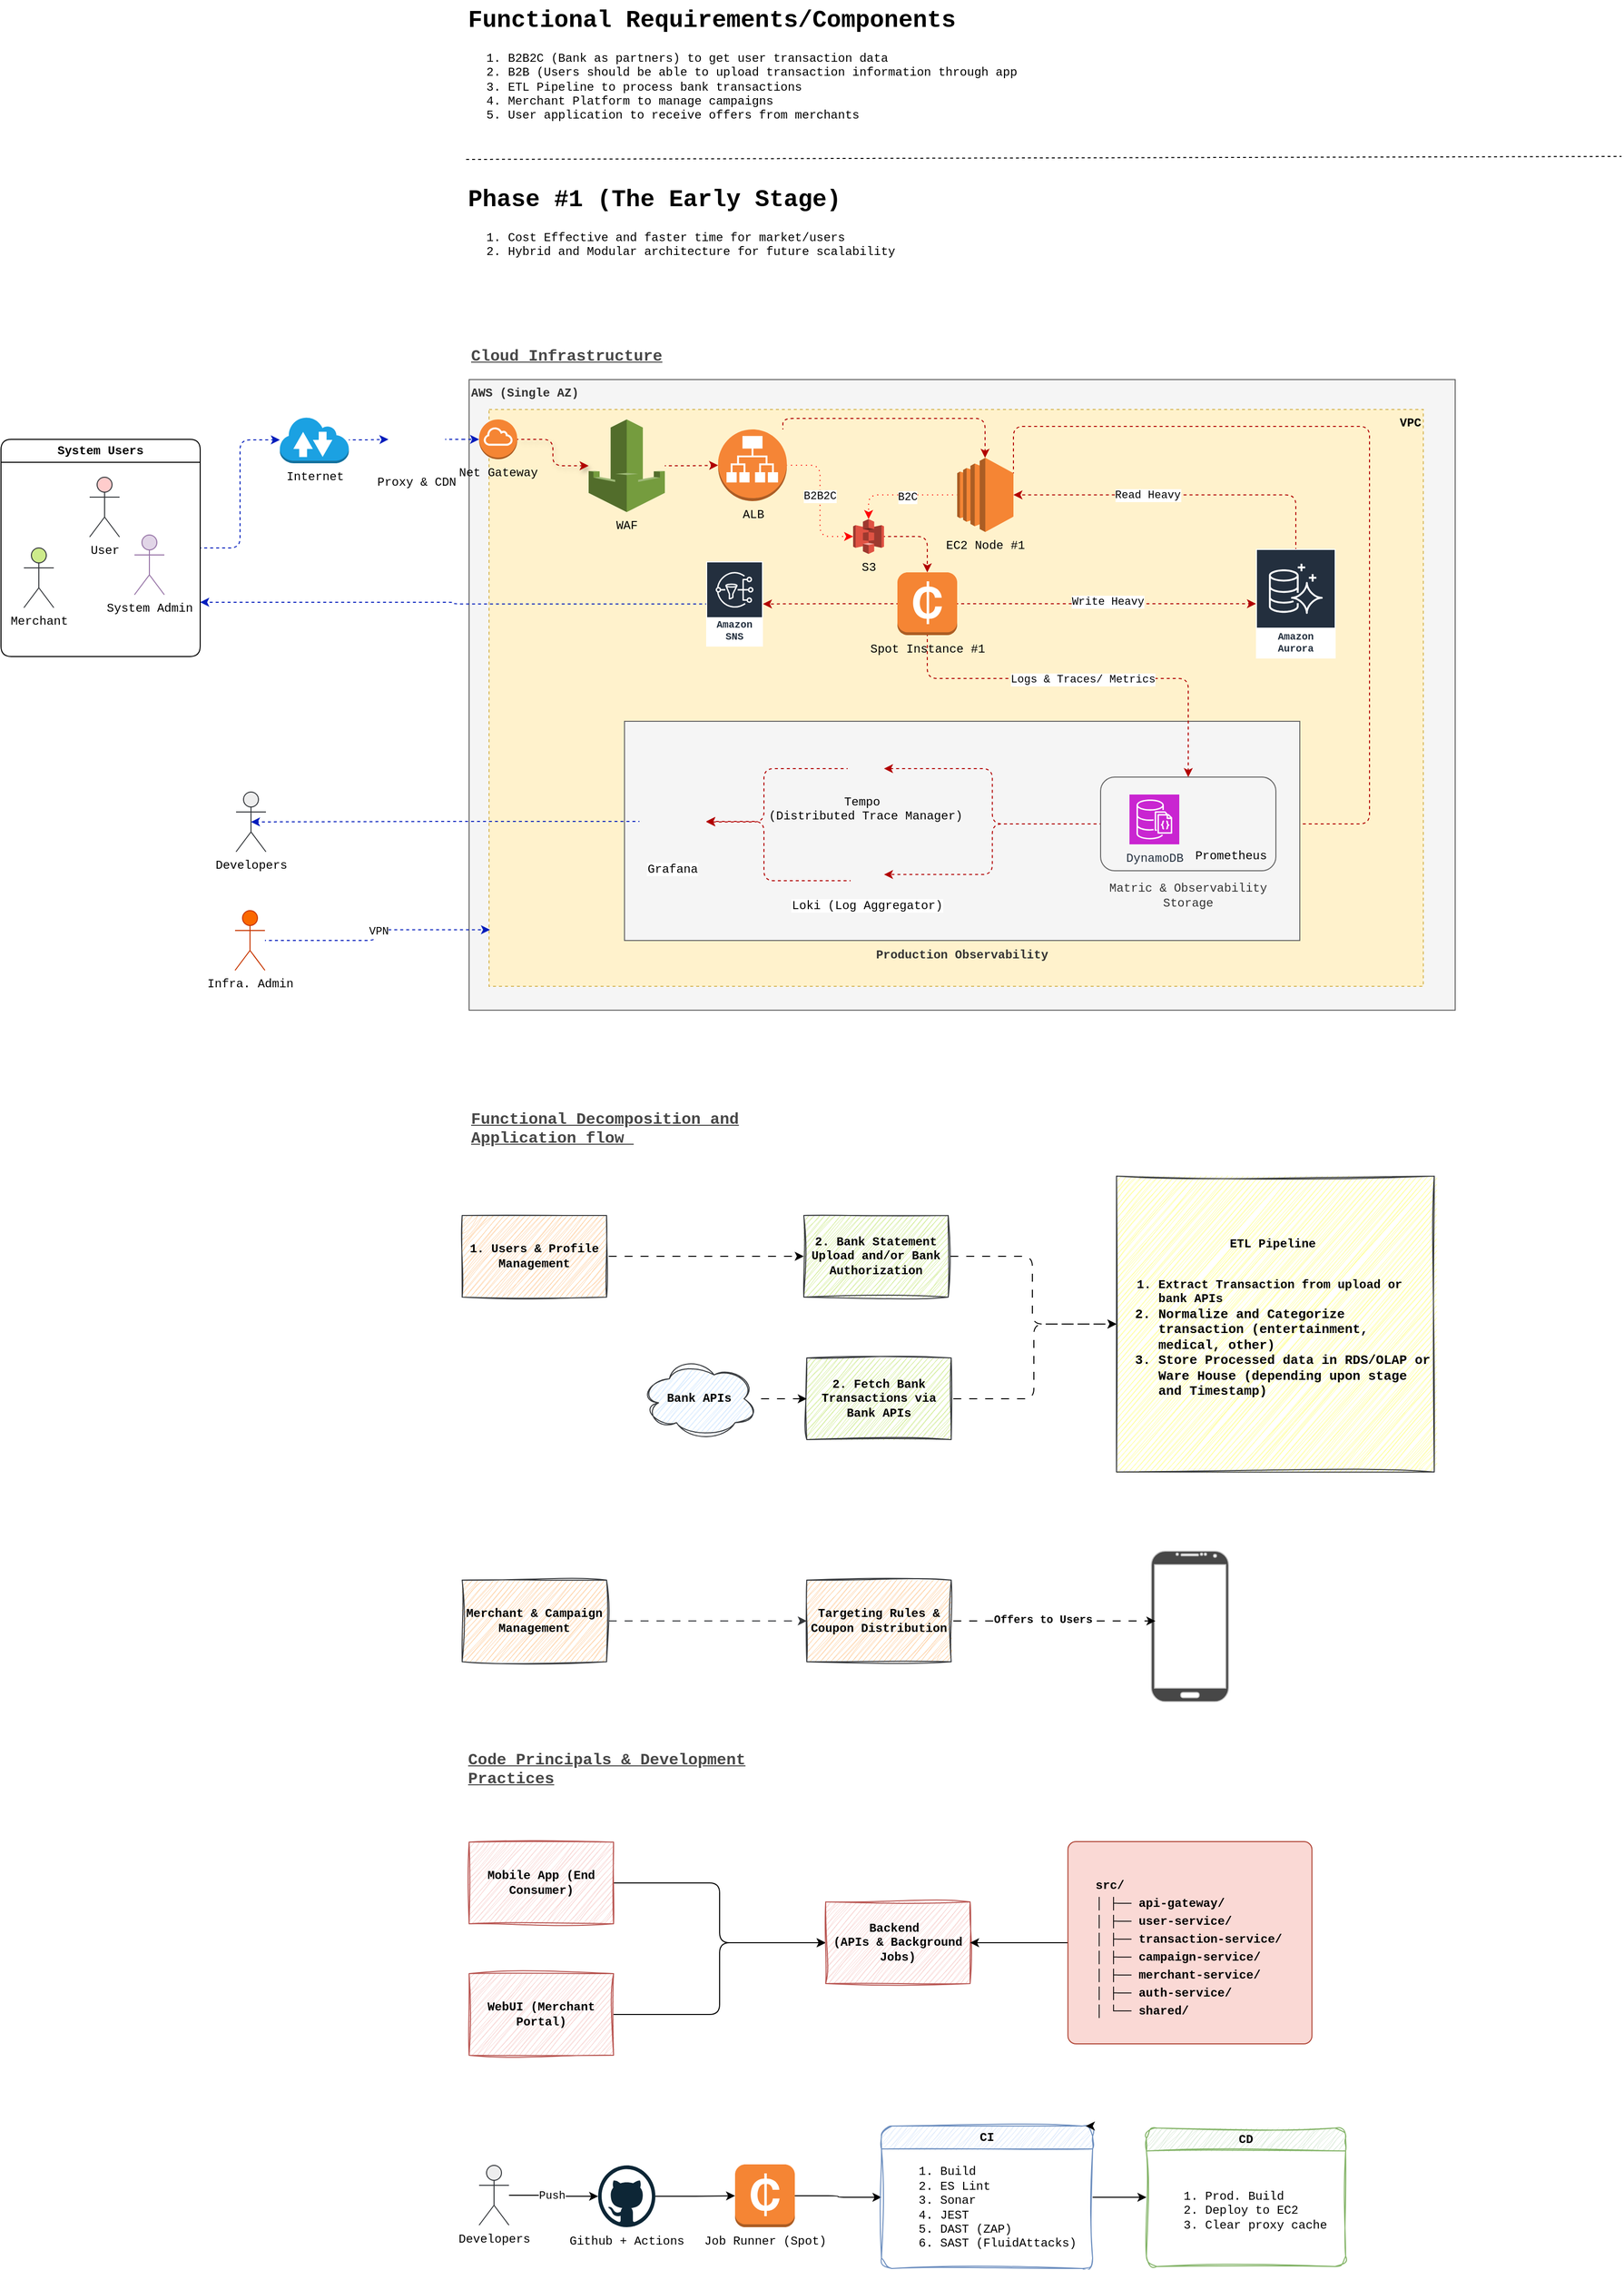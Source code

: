 <mxfile version="24.7.17">
  <diagram name="Page-1" id="xrwfRLpsy3vQQKJvY3HK">
    <mxGraphModel dx="1964" dy="595" grid="0" gridSize="10" guides="1" tooltips="1" connect="1" arrows="1" fold="1" page="1" pageScale="1" pageWidth="850" pageHeight="1100" math="0" shadow="0">
      <root>
        <mxCell id="0" />
        <mxCell id="1" parent="0" />
        <mxCell id="uvxUSB1Xvvrj8T2XXiGX-7" value="AWS (Single AZ)" style="rounded=0;whiteSpace=wrap;html=1;verticalAlign=top;align=left;fontStyle=1;fontFamily=Courier New;fillColor=#f5f5f5;strokeColor=#666666;fontColor=#333333;" parent="1" vertex="1">
          <mxGeometry x="40" y="500" width="990" height="633" as="geometry" />
        </mxCell>
        <mxCell id="uvxUSB1Xvvrj8T2XXiGX-1" value="&lt;h1 style=&quot;margin-top: 0px;&quot;&gt;Functional Requirements/Components&lt;/h1&gt;&lt;p&gt;&lt;span style=&quot;white-space-collapse: preserve;&quot;&gt;&lt;/span&gt;&lt;/p&gt;&lt;ol&gt;&lt;li&gt;&lt;span style=&quot;white-space-collapse: preserve;&quot;&gt;B2B2C (Bank as partners) to get user transaction data &lt;/span&gt;&lt;/li&gt;&lt;li&gt;&lt;span style=&quot;white-space-collapse: preserve;&quot;&gt;B2B (Users should be able to upload transaction information through app &lt;/span&gt;&lt;/li&gt;&lt;li&gt;&lt;span style=&quot;white-space-collapse: preserve;&quot;&gt;ETL Pipeline to process bank transactions &lt;/span&gt;&lt;/li&gt;&lt;li&gt;&lt;span style=&quot;white-space-collapse: preserve;&quot;&gt;Merchant Platform to manage campaigns &lt;/span&gt;&lt;/li&gt;&lt;li&gt;&lt;span style=&quot;white-space-collapse: preserve;&quot;&gt;User application to receive offers from merchants&lt;/span&gt;&lt;/li&gt;&lt;/ol&gt;&lt;p&gt;&lt;/p&gt;" style="text;html=1;whiteSpace=wrap;overflow=hidden;rounded=0;fontFamily=Courier New;labelBackgroundColor=none;" parent="1" vertex="1">
          <mxGeometry x="37" y="119" width="560" height="140" as="geometry" />
        </mxCell>
        <mxCell id="uvxUSB1Xvvrj8T2XXiGX-5" value="" style="endArrow=none;html=1;rounded=0;fontFamily=Courier New;dashed=1;" parent="1" edge="1">
          <mxGeometry width="50" height="50" relative="1" as="geometry">
            <mxPoint x="37" y="279" as="sourcePoint" />
            <mxPoint x="1197" y="276" as="targetPoint" />
          </mxGeometry>
        </mxCell>
        <mxCell id="uvxUSB1Xvvrj8T2XXiGX-6" value="&lt;h1 style=&quot;margin-top: 0px;&quot;&gt;Phase #1 (The Early Stage)&lt;/h1&gt;&lt;p&gt;&lt;/p&gt;&lt;ol&gt;&lt;li&gt;Cost Effective and faster time for market/users&amp;nbsp;&amp;nbsp;&lt;/li&gt;&lt;li&gt;Hybrid and Modular architecture for future scalability&amp;nbsp;&lt;/li&gt;&lt;/ol&gt;&lt;p&gt;&lt;/p&gt;" style="text;html=1;whiteSpace=wrap;overflow=hidden;rounded=0;fontFamily=Courier New;" parent="1" vertex="1">
          <mxGeometry x="37" y="299" width="560" height="98" as="geometry" />
        </mxCell>
        <mxCell id="uvxUSB1Xvvrj8T2XXiGX-11" value="&lt;font color=&quot;#000000&quot;&gt;Internet&lt;/font&gt;" style="outlineConnect=0;dashed=0;verticalLabelPosition=bottom;verticalAlign=top;align=center;html=1;shape=mxgraph.aws3.internet_2;fillColor=#1ba1e2;fontFamily=Courier New;strokeColor=#006EAF;fontColor=#ffffff;" parent="1" vertex="1">
          <mxGeometry x="-150" y="537" width="69.19" height="47" as="geometry" />
        </mxCell>
        <mxCell id="uvxUSB1Xvvrj8T2XXiGX-17" style="edgeStyle=orthogonalEdgeStyle;rounded=1;orthogonalLoop=1;jettySize=auto;html=1;entryX=0;entryY=0.5;entryDx=0;entryDy=0;curved=0;fontFamily=Courier New;flowAnimation=1;dashed=1;fillColor=#0050ef;strokeColor=#001DBC;" parent="1" source="uvxUSB1Xvvrj8T2XXiGX-11" target="uvxUSB1Xvvrj8T2XXiGX-63" edge="1">
          <mxGeometry relative="1" as="geometry" />
        </mxCell>
        <mxCell id="uvxUSB1Xvvrj8T2XXiGX-55" value="Developers" style="shape=umlActor;verticalLabelPosition=bottom;verticalAlign=top;html=1;outlineConnect=0;fillColor=#eeeeee;strokeColor=#36393d;fontFamily=Courier New;" parent="1" vertex="1">
          <mxGeometry x="-194" y="914" width="30" height="60" as="geometry" />
        </mxCell>
        <mxCell id="uvxUSB1Xvvrj8T2XXiGX-8" value="VPC" style="rounded=0;whiteSpace=wrap;html=1;verticalAlign=top;dashed=1;align=right;fontStyle=1;fontFamily=Courier New;fillColor=#fff2cc;strokeColor=#d6b656;movable=1;resizable=1;rotatable=1;deletable=1;editable=1;locked=0;connectable=1;" parent="1" vertex="1">
          <mxGeometry x="60" y="530" width="938" height="579" as="geometry" />
        </mxCell>
        <mxCell id="uvxUSB1Xvvrj8T2XXiGX-15" value="Net Gateway" style="outlineConnect=0;dashed=0;verticalLabelPosition=bottom;verticalAlign=top;align=center;html=1;shape=mxgraph.aws3.internet_gateway;fillColor=#F58534;gradientColor=none;fontFamily=Courier New;" parent="1" vertex="1">
          <mxGeometry x="50" y="540" width="38.33" height="40" as="geometry" />
        </mxCell>
        <mxCell id="uvxUSB1Xvvrj8T2XXiGX-24" style="edgeStyle=orthogonalEdgeStyle;rounded=1;orthogonalLoop=1;jettySize=auto;html=1;curved=0;fontFamily=Courier New;flowAnimation=1;dashed=1;fillColor=#e51400;strokeColor=#B20000;" parent="1" source="uvxUSB1Xvvrj8T2XXiGX-18" target="uvxUSB1Xvvrj8T2XXiGX-23" edge="1">
          <mxGeometry relative="1" as="geometry" />
        </mxCell>
        <mxCell id="uvxUSB1Xvvrj8T2XXiGX-18" value="WAF" style="outlineConnect=0;dashed=0;verticalLabelPosition=bottom;verticalAlign=top;align=center;html=1;shape=mxgraph.aws3.waf;fillColor=#759C3E;gradientColor=none;fontFamily=Courier New;" parent="1" vertex="1">
          <mxGeometry x="160" y="540" width="76.5" height="93" as="geometry" />
        </mxCell>
        <mxCell id="uvxUSB1Xvvrj8T2XXiGX-19" style="edgeStyle=orthogonalEdgeStyle;rounded=1;orthogonalLoop=1;jettySize=auto;html=1;curved=0;fontFamily=Courier New;flowAnimation=1;dashed=1;fillColor=#e51400;strokeColor=#B20000;shadow=1;" parent="1" source="uvxUSB1Xvvrj8T2XXiGX-15" target="uvxUSB1Xvvrj8T2XXiGX-18" edge="1">
          <mxGeometry relative="1" as="geometry" />
        </mxCell>
        <mxCell id="uvxUSB1Xvvrj8T2XXiGX-28" style="edgeStyle=orthogonalEdgeStyle;rounded=1;orthogonalLoop=1;jettySize=auto;html=1;curved=0;fontFamily=Courier New;flowAnimation=1;dashed=1;fillColor=#e51400;strokeColor=#B20000;" parent="1" source="uvxUSB1Xvvrj8T2XXiGX-23" target="uvxUSB1Xvvrj8T2XXiGX-25" edge="1">
          <mxGeometry relative="1" as="geometry">
            <Array as="points">
              <mxPoint x="355" y="539" />
              <mxPoint x="558" y="539" />
            </Array>
          </mxGeometry>
        </mxCell>
        <mxCell id="uvxUSB1Xvvrj8T2XXiGX-23" value="ALB" style="outlineConnect=0;dashed=0;verticalLabelPosition=bottom;verticalAlign=top;align=center;html=1;shape=mxgraph.aws3.application_load_balancer;fillColor=#F58536;gradientColor=none;rounded=1;fontFamily=Courier New;" parent="1" vertex="1">
          <mxGeometry x="290" y="550" width="69" height="72" as="geometry" />
        </mxCell>
        <mxCell id="2Y7ZVv_i2-TSbPOG7OzZ-56" style="edgeStyle=orthogonalEdgeStyle;rounded=1;orthogonalLoop=1;jettySize=auto;html=1;entryX=1;entryY=0.5;entryDx=0;entryDy=0;dashed=1;flowAnimation=1;fillColor=#e51400;strokeColor=#B20000;fontFamily=Courier New;exitX=1;exitY=0.21;exitDx=0;exitDy=0;exitPerimeter=0;" edge="1" parent="1" source="uvxUSB1Xvvrj8T2XXiGX-25" target="uvxUSB1Xvvrj8T2XXiGX-49">
          <mxGeometry relative="1" as="geometry">
            <Array as="points">
              <mxPoint x="587" y="547" />
              <mxPoint x="944" y="547" />
              <mxPoint x="944" y="946" />
            </Array>
          </mxGeometry>
        </mxCell>
        <mxCell id="uvxUSB1Xvvrj8T2XXiGX-25" value="EC2 Node #1" style="outlineConnect=0;dashed=0;verticalLabelPosition=bottom;verticalAlign=top;align=center;html=1;shape=mxgraph.aws3.ec2;fillColor=#F58534;gradientColor=none;rounded=1;fontFamily=Courier New;" parent="1" vertex="1">
          <mxGeometry x="530" y="578.5" width="56.5" height="74.5" as="geometry" />
        </mxCell>
        <mxCell id="uvxUSB1Xvvrj8T2XXiGX-33" style="edgeStyle=orthogonalEdgeStyle;rounded=1;orthogonalLoop=1;jettySize=auto;html=1;curved=0;fontFamily=Courier New;flowAnimation=1;dashed=1;fillColor=#e51400;strokeColor=#B20000;" parent="1" source="uvxUSB1Xvvrj8T2XXiGX-27" target="uvxUSB1Xvvrj8T2XXiGX-32" edge="1">
          <mxGeometry relative="1" as="geometry" />
        </mxCell>
        <mxCell id="uvxUSB1Xvvrj8T2XXiGX-34" value="Write Heavy" style="edgeLabel;html=1;align=center;verticalAlign=middle;resizable=0;points=[];rounded=1;fontFamily=Courier New;" parent="uvxUSB1Xvvrj8T2XXiGX-33" vertex="1" connectable="0">
          <mxGeometry x="0.002" y="2" relative="1" as="geometry">
            <mxPoint as="offset" />
          </mxGeometry>
        </mxCell>
        <mxCell id="2Y7ZVv_i2-TSbPOG7OzZ-21" style="edgeStyle=orthogonalEdgeStyle;rounded=1;orthogonalLoop=1;jettySize=auto;html=1;flowAnimation=1;fontFamily=Courier New;dashed=1;fillColor=#e51400;strokeColor=#B20000;" edge="1" parent="1" source="uvxUSB1Xvvrj8T2XXiGX-27" target="2Y7ZVv_i2-TSbPOG7OzZ-20">
          <mxGeometry relative="1" as="geometry" />
        </mxCell>
        <mxCell id="uvxUSB1Xvvrj8T2XXiGX-27" value="Spot Instance #1" style="outlineConnect=0;dashed=0;verticalLabelPosition=bottom;verticalAlign=top;align=center;html=1;shape=mxgraph.aws3.spot_instance;fillColor=#F58534;gradientColor=none;rounded=1;fontFamily=Courier New;" parent="1" vertex="1">
          <mxGeometry x="470" y="693.5" width="60" height="63" as="geometry" />
        </mxCell>
        <mxCell id="uvxUSB1Xvvrj8T2XXiGX-39" value="&lt;span&gt;&lt;span&gt;Production Observability&lt;/span&gt;&lt;/span&gt;" style="rounded=0;whiteSpace=wrap;html=1;verticalAlign=bottom;align=center;fontFamily=Courier New;fillColor=#f5f5f5;strokeColor=#666666;fontColor=#333333;fontStyle=1;spacingBottom=-24;" parent="1" vertex="1">
          <mxGeometry x="196" y="843" width="678" height="220" as="geometry" />
        </mxCell>
        <mxCell id="uvxUSB1Xvvrj8T2XXiGX-32" value="Amazon&#xa;Aurora" style="sketch=0;outlineConnect=0;fontColor=#232F3E;gradientColor=none;strokeColor=#ffffff;fillColor=#232F3E;dashed=0;verticalLabelPosition=middle;verticalAlign=bottom;align=center;html=1;whiteSpace=wrap;fontSize=10;fontStyle=1;spacing=3;shape=mxgraph.aws4.productIcon;prIcon=mxgraph.aws4.aurora;rounded=1;fontFamily=Courier New;" parent="1" vertex="1">
          <mxGeometry x="830" y="670" width="80" height="110" as="geometry" />
        </mxCell>
        <mxCell id="uvxUSB1Xvvrj8T2XXiGX-36" style="edgeStyle=orthogonalEdgeStyle;rounded=1;orthogonalLoop=1;jettySize=auto;html=1;entryX=1;entryY=0.5;entryDx=0;entryDy=0;entryPerimeter=0;fontFamily=Courier New;flowAnimation=1;dashed=1;fillColor=#e51400;strokeColor=#B20000;" parent="1" source="uvxUSB1Xvvrj8T2XXiGX-32" target="uvxUSB1Xvvrj8T2XXiGX-25" edge="1">
          <mxGeometry relative="1" as="geometry">
            <Array as="points">
              <mxPoint x="870" y="616" />
            </Array>
          </mxGeometry>
        </mxCell>
        <mxCell id="uvxUSB1Xvvrj8T2XXiGX-37" value="Read Heavy" style="edgeLabel;html=1;align=center;verticalAlign=middle;resizable=0;points=[];rounded=1;fontFamily=Courier New;" parent="uvxUSB1Xvvrj8T2XXiGX-36" vertex="1" connectable="0">
          <mxGeometry x="0.203" relative="1" as="geometry">
            <mxPoint as="offset" />
          </mxGeometry>
        </mxCell>
        <mxCell id="uvxUSB1Xvvrj8T2XXiGX-43" style="edgeStyle=orthogonalEdgeStyle;rounded=1;orthogonalLoop=1;jettySize=auto;html=1;fontFamily=Courier New;flowAnimation=1;dashed=1;fillColor=#e51400;strokeColor=#B20000;entryX=0.5;entryY=0;entryDx=0;entryDy=0;" parent="1" source="uvxUSB1Xvvrj8T2XXiGX-27" edge="1" target="uvxUSB1Xvvrj8T2XXiGX-49">
          <mxGeometry relative="1" as="geometry">
            <mxPoint x="811" y="886" as="targetPoint" />
            <Array as="points">
              <mxPoint x="500" y="800" />
              <mxPoint x="762" y="800" />
            </Array>
          </mxGeometry>
        </mxCell>
        <mxCell id="uvxUSB1Xvvrj8T2XXiGX-44" value="Logs &amp;amp; Traces/ Metrics" style="edgeLabel;html=1;align=center;verticalAlign=middle;resizable=0;points=[];rounded=1;fontFamily=Courier New;" parent="uvxUSB1Xvvrj8T2XXiGX-43" vertex="1" connectable="0">
          <mxGeometry x="-0.017" y="-1" relative="1" as="geometry">
            <mxPoint as="offset" />
          </mxGeometry>
        </mxCell>
        <mxCell id="2Y7ZVv_i2-TSbPOG7OzZ-50" style="edgeStyle=orthogonalEdgeStyle;rounded=1;orthogonalLoop=1;jettySize=auto;html=1;flowAnimation=1;fontFamily=Courier New;dashed=1;fillColor=#e51400;strokeColor=#B20000;" edge="1" parent="1" source="uvxUSB1Xvvrj8T2XXiGX-49" target="2Y7ZVv_i2-TSbPOG7OzZ-49">
          <mxGeometry relative="1" as="geometry" />
        </mxCell>
        <mxCell id="2Y7ZVv_i2-TSbPOG7OzZ-54" style="edgeStyle=orthogonalEdgeStyle;rounded=1;orthogonalLoop=1;jettySize=auto;html=1;flowAnimation=1;fontFamily=Courier New;dashed=1;fillColor=#e51400;strokeColor=#B20000;" edge="1" parent="1" source="uvxUSB1Xvvrj8T2XXiGX-49" target="2Y7ZVv_i2-TSbPOG7OzZ-53">
          <mxGeometry relative="1" as="geometry" />
        </mxCell>
        <mxCell id="uvxUSB1Xvvrj8T2XXiGX-49" value="Matric &amp;amp; Observability Storage" style="rounded=1;whiteSpace=wrap;html=1;fontFamily=Courier New;fillColor=#f5f5f5;strokeColor=#666666;verticalAlign=bottom;spacingTop=0;spacingBottom=-42;fontColor=#333333;" parent="1" vertex="1">
          <mxGeometry x="674" y="899" width="176" height="94" as="geometry" />
        </mxCell>
        <mxCell id="uvxUSB1Xvvrj8T2XXiGX-50" value="DynamoDB" style="sketch=0;points=[[0,0,0],[0.25,0,0],[0.5,0,0],[0.75,0,0],[1,0,0],[0,1,0],[0.25,1,0],[0.5,1,0],[0.75,1,0],[1,1,0],[0,0.25,0],[0,0.5,0],[0,0.75,0],[1,0.25,0],[1,0.5,0],[1,0.75,0]];outlineConnect=0;fontColor=#232F3E;fillColor=#C925D1;strokeColor=#ffffff;dashed=0;verticalLabelPosition=bottom;verticalAlign=top;align=center;html=1;fontSize=12;fontStyle=0;aspect=fixed;shape=mxgraph.aws4.resourceIcon;resIcon=mxgraph.aws4.documentdb_with_mongodb_compatibility;rounded=1;fontFamily=Courier New;" parent="1" vertex="1">
          <mxGeometry x="703" y="916.5" width="50" height="50" as="geometry" />
        </mxCell>
        <mxCell id="uvxUSB1Xvvrj8T2XXiGX-51" value="Prometheus" style="shape=image;verticalLabelPosition=bottom;labelBackgroundColor=none;verticalAlign=top;aspect=fixed;imageAspect=0;image=https://static-00.iconduck.com/assets.00/prometheus-icon-256x253-jmmroxoq.png;fontFamily=Courier New;" parent="1" vertex="1">
          <mxGeometry x="780.17" y="914" width="49.83" height="49.25" as="geometry" />
        </mxCell>
        <mxCell id="uvxUSB1Xvvrj8T2XXiGX-61" style="edgeStyle=orthogonalEdgeStyle;rounded=1;orthogonalLoop=1;jettySize=auto;html=1;entryX=0.001;entryY=0.902;entryDx=0;entryDy=0;entryPerimeter=0;fontFamily=Courier New;flowAnimation=1;dashed=1;fillColor=#0050ef;strokeColor=#001DBC;" parent="1" source="uvxUSB1Xvvrj8T2XXiGX-60" target="uvxUSB1Xvvrj8T2XXiGX-8" edge="1">
          <mxGeometry relative="1" as="geometry" />
        </mxCell>
        <mxCell id="2Y7ZVv_i2-TSbPOG7OzZ-37" value="VPN" style="edgeLabel;html=1;align=center;verticalAlign=middle;resizable=0;points=[];rounded=1;fontFamily=Courier New;" vertex="1" connectable="0" parent="uvxUSB1Xvvrj8T2XXiGX-61">
          <mxGeometry x="0.032" y="-1" relative="1" as="geometry">
            <mxPoint as="offset" />
          </mxGeometry>
        </mxCell>
        <mxCell id="uvxUSB1Xvvrj8T2XXiGX-60" value="Infra. Admin" style="shape=umlActor;verticalLabelPosition=bottom;verticalAlign=top;html=1;outlineConnect=0;fillColor=#fa6800;strokeColor=#C73500;fontColor=#000000;fontFamily=Courier New;" parent="1" vertex="1">
          <mxGeometry x="-195" y="1033" width="30" height="60" as="geometry" />
        </mxCell>
        <mxCell id="uvxUSB1Xvvrj8T2XXiGX-62" value="&lt;h1 style=&quot;margin-top: 0px; font-size: 16px;&quot;&gt;&lt;u&gt;Cloud Infrastructure&lt;/u&gt;&lt;/h1&gt;" style="text;html=1;whiteSpace=wrap;overflow=hidden;rounded=0;fontSize=16;verticalAlign=top;horizontal=1;fontColor=#474747;fontFamily=Courier New;" parent="1" vertex="1">
          <mxGeometry x="40" y="461" width="336" height="36" as="geometry" />
        </mxCell>
        <mxCell id="uvxUSB1Xvvrj8T2XXiGX-64" style="edgeStyle=orthogonalEdgeStyle;rounded=1;orthogonalLoop=1;jettySize=auto;html=1;fontFamily=Courier New;flowAnimation=1;dashed=1;fillColor=#0050ef;strokeColor=#001DBC;" parent="1" source="uvxUSB1Xvvrj8T2XXiGX-63" target="uvxUSB1Xvvrj8T2XXiGX-15" edge="1">
          <mxGeometry relative="1" as="geometry" />
        </mxCell>
        <mxCell id="uvxUSB1Xvvrj8T2XXiGX-63" value="Proxy &amp; CDN" style="shape=image;verticalLabelPosition=bottom;labelBackgroundColor=default;verticalAlign=top;aspect=fixed;imageAspect=0;image=https://images.store.crowdstrike.com/9748z14dd5zg/3NqsFeaycaa7tnFCIdUjjT/9e6962c51915cf4ef6d5325c38fc2895/Cloudflare_icon_square.png;fontFamily=Courier New;" parent="1" vertex="1">
          <mxGeometry x="-41" y="531.5" width="57" height="57" as="geometry" />
        </mxCell>
        <mxCell id="uvxUSB1Xvvrj8T2XXiGX-67" value="&lt;h1 style=&quot;margin-top: 0px; font-size: 16px;&quot;&gt;&lt;u&gt;Functional Decomposition and Application flow&amp;nbsp;&lt;/u&gt;&lt;/h1&gt;" style="text;html=1;whiteSpace=wrap;overflow=hidden;rounded=0;fontSize=16;verticalAlign=top;horizontal=1;fontColor=#474747;fontFamily=Courier New;" parent="1" vertex="1">
          <mxGeometry x="40" y="1227" width="337" height="57" as="geometry" />
        </mxCell>
        <mxCell id="2Y7ZVv_i2-TSbPOG7OzZ-4" style="edgeStyle=orthogonalEdgeStyle;rounded=1;orthogonalLoop=1;jettySize=auto;html=1;entryX=0;entryY=0.5;entryDx=0;entryDy=0;flowAnimation=1;fontFamily=Courier New;" edge="1" parent="1" source="2Y7ZVv_i2-TSbPOG7OzZ-1" target="2Y7ZVv_i2-TSbPOG7OzZ-2">
          <mxGeometry relative="1" as="geometry" />
        </mxCell>
        <mxCell id="2Y7ZVv_i2-TSbPOG7OzZ-1" value="&lt;div&gt;1. Users &amp;amp; Profile Management&lt;/div&gt;" style="rounded=0;whiteSpace=wrap;html=1;sketch=1;curveFitting=1;jiggle=2;fillColor=#ffcc99;strokeColor=#36393d;fontStyle=1;fontFamily=Courier New;" vertex="1" parent="1">
          <mxGeometry x="33" y="1339" width="145" height="82" as="geometry" />
        </mxCell>
        <mxCell id="2Y7ZVv_i2-TSbPOG7OzZ-8" style="edgeStyle=orthogonalEdgeStyle;rounded=1;orthogonalLoop=1;jettySize=auto;html=1;flowAnimation=1;fontFamily=Courier New;" edge="1" parent="1" source="2Y7ZVv_i2-TSbPOG7OzZ-2" target="2Y7ZVv_i2-TSbPOG7OzZ-7">
          <mxGeometry relative="1" as="geometry" />
        </mxCell>
        <mxCell id="2Y7ZVv_i2-TSbPOG7OzZ-2" value="&lt;div&gt;&lt;span style=&quot;background-color: initial;&quot;&gt;2. Bank Statement Upload and/or Bank Authorization&lt;/span&gt;&lt;br&gt;&lt;/div&gt;" style="rounded=0;whiteSpace=wrap;html=1;sketch=1;curveFitting=1;jiggle=2;fillColor=#cdeb8b;strokeColor=#36393d;fontStyle=1;fontFamily=Courier New;" vertex="1" parent="1">
          <mxGeometry x="376" y="1339" width="145" height="82" as="geometry" />
        </mxCell>
        <mxCell id="2Y7ZVv_i2-TSbPOG7OzZ-9" style="edgeStyle=orthogonalEdgeStyle;rounded=1;orthogonalLoop=1;jettySize=auto;html=1;entryX=0;entryY=0.5;entryDx=0;entryDy=0;flowAnimation=1;fontFamily=Courier New;" edge="1" parent="1" source="2Y7ZVv_i2-TSbPOG7OzZ-3" target="2Y7ZVv_i2-TSbPOG7OzZ-7">
          <mxGeometry relative="1" as="geometry" />
        </mxCell>
        <mxCell id="2Y7ZVv_i2-TSbPOG7OzZ-3" value="2. Fetch Bank Transactions via Bank APIs" style="rounded=0;whiteSpace=wrap;html=1;sketch=1;curveFitting=1;jiggle=2;fillColor=#cdeb8b;strokeColor=#36393d;fontStyle=1;fontFamily=Courier New;" vertex="1" parent="1">
          <mxGeometry x="379" y="1482" width="145" height="82" as="geometry" />
        </mxCell>
        <mxCell id="2Y7ZVv_i2-TSbPOG7OzZ-7" value="&lt;div style=&quot;text-align: center;&quot;&gt;&lt;span style=&quot;background-color: initial;&quot;&gt;ETL Pipeline&amp;nbsp;&lt;/span&gt;&lt;/div&gt;&lt;div&gt;&lt;div style=&quot;text-align: center;&quot;&gt;&lt;br&gt;&lt;/div&gt;&lt;div style=&quot;&quot;&gt;&lt;ol style=&quot;&quot;&gt;&lt;li&gt;Extract Transaction from upload or bank APIs&lt;/li&gt;&lt;li style=&quot;font-size: 13px;&quot;&gt;Normalize and Categorize transaction (entertainment, medical, other)&lt;/li&gt;&lt;li style=&quot;font-size: 13px;&quot;&gt;Store Processed data in RDS/OLAP or Ware House (depending upon stage and Timestamp)&lt;/li&gt;&lt;/ol&gt;&lt;/div&gt;&lt;/div&gt;" style="rounded=0;whiteSpace=wrap;html=1;sketch=1;curveFitting=1;jiggle=2;fillColor=#ffff88;strokeColor=#36393d;fontStyle=1;align=left;fontFamily=Courier New;" vertex="1" parent="1">
          <mxGeometry x="690" y="1299.5" width="319" height="297" as="geometry" />
        </mxCell>
        <mxCell id="2Y7ZVv_i2-TSbPOG7OzZ-12" style="edgeStyle=orthogonalEdgeStyle;rounded=1;orthogonalLoop=1;jettySize=auto;html=1;flowAnimation=1;fontFamily=Courier New;" edge="1" parent="1" source="2Y7ZVv_i2-TSbPOG7OzZ-11" target="2Y7ZVv_i2-TSbPOG7OzZ-3">
          <mxGeometry relative="1" as="geometry" />
        </mxCell>
        <mxCell id="2Y7ZVv_i2-TSbPOG7OzZ-11" value="Bank APIs" style="ellipse;shape=cloud;whiteSpace=wrap;html=1;rounded=1;sketch=1;curveFitting=1;jiggle=2;fillColor=#cce5ff;strokeColor=#36393d;fontStyle=1;fontFamily=Courier New;" vertex="1" parent="1">
          <mxGeometry x="211" y="1483" width="120" height="80" as="geometry" />
        </mxCell>
        <mxCell id="2Y7ZVv_i2-TSbPOG7OzZ-15" value="" style="edgeStyle=orthogonalEdgeStyle;rounded=1;orthogonalLoop=1;jettySize=auto;html=1;flowAnimation=1;fillColor=#cdeb8b;strokeColor=#36393d;fontFamily=Courier New;" edge="1" parent="1" source="2Y7ZVv_i2-TSbPOG7OzZ-13" target="2Y7ZVv_i2-TSbPOG7OzZ-14">
          <mxGeometry relative="1" as="geometry" />
        </mxCell>
        <mxCell id="2Y7ZVv_i2-TSbPOG7OzZ-13" value="Merchant &amp;amp; Campaign Management" style="rounded=0;whiteSpace=wrap;html=1;sketch=1;curveFitting=1;jiggle=2;fillColor=#ffcc99;strokeColor=#36393d;fontStyle=1;fontFamily=Courier New;" vertex="1" parent="1">
          <mxGeometry x="33" y="1705" width="145" height="82" as="geometry" />
        </mxCell>
        <mxCell id="2Y7ZVv_i2-TSbPOG7OzZ-14" value="Targeting Rules &amp;amp; Coupon Distribution" style="rounded=0;whiteSpace=wrap;html=1;sketch=1;curveFitting=1;jiggle=2;fillColor=#ffcc99;strokeColor=#36393d;fontStyle=1;fontFamily=Courier New;" vertex="1" parent="1">
          <mxGeometry x="379" y="1705" width="145" height="82" as="geometry" />
        </mxCell>
        <mxCell id="2Y7ZVv_i2-TSbPOG7OzZ-16" value=" " style="verticalLabelPosition=bottom;verticalAlign=top;html=1;shadow=0;dashed=0;strokeWidth=1;shape=mxgraph.android.phone2;strokeColor=#c0c0c0;rounded=1;fillColor=#474747;fontFamily=Courier New;" vertex="1" parent="1">
          <mxGeometry x="725" y="1676" width="77.44" height="151" as="geometry" />
        </mxCell>
        <mxCell id="2Y7ZVv_i2-TSbPOG7OzZ-17" style="edgeStyle=orthogonalEdgeStyle;rounded=1;orthogonalLoop=1;jettySize=auto;html=1;entryX=0.052;entryY=0.464;entryDx=0;entryDy=0;entryPerimeter=0;flowAnimation=1;fontFamily=Courier New;" edge="1" parent="1" source="2Y7ZVv_i2-TSbPOG7OzZ-14" target="2Y7ZVv_i2-TSbPOG7OzZ-16">
          <mxGeometry relative="1" as="geometry" />
        </mxCell>
        <mxCell id="2Y7ZVv_i2-TSbPOG7OzZ-44" value="&lt;b&gt;Offers to Users&lt;/b&gt;" style="edgeLabel;html=1;align=center;verticalAlign=middle;resizable=0;points=[];rounded=1;fontFamily=Courier New;" vertex="1" connectable="0" parent="2Y7ZVv_i2-TSbPOG7OzZ-17">
          <mxGeometry x="-0.087" y="1" relative="1" as="geometry">
            <mxPoint x="-2" as="offset" />
          </mxGeometry>
        </mxCell>
        <mxCell id="2Y7ZVv_i2-TSbPOG7OzZ-57" style="edgeStyle=orthogonalEdgeStyle;rounded=1;orthogonalLoop=1;jettySize=auto;html=1;entryX=1;entryY=0.75;entryDx=0;entryDy=0;fillColor=#0050ef;strokeColor=#001DBC;flowAnimation=1;dashed=1;fontFamily=Courier New;" edge="1" parent="1" source="2Y7ZVv_i2-TSbPOG7OzZ-20" target="2Y7ZVv_i2-TSbPOG7OzZ-30">
          <mxGeometry relative="1" as="geometry" />
        </mxCell>
        <mxCell id="2Y7ZVv_i2-TSbPOG7OzZ-20" value="Amazon SNS" style="sketch=0;outlineConnect=0;fontColor=#232F3E;gradientColor=none;strokeColor=#ffffff;fillColor=#232F3E;dashed=0;verticalLabelPosition=middle;verticalAlign=bottom;align=center;html=1;whiteSpace=wrap;fontSize=10;fontStyle=1;spacing=3;shape=mxgraph.aws4.productIcon;prIcon=mxgraph.aws4.sns;rounded=1;fontFamily=Courier New;" vertex="1" parent="1">
          <mxGeometry x="278" y="682.5" width="57" height="85.5" as="geometry" />
        </mxCell>
        <mxCell id="2Y7ZVv_i2-TSbPOG7OzZ-35" style="edgeStyle=orthogonalEdgeStyle;rounded=1;orthogonalLoop=1;jettySize=auto;html=1;flowAnimation=1;fontFamily=Courier New;dashed=1;fillColor=#0050ef;strokeColor=#001DBC;" edge="1" parent="1" source="2Y7ZVv_i2-TSbPOG7OzZ-30" target="uvxUSB1Xvvrj8T2XXiGX-11">
          <mxGeometry relative="1" as="geometry" />
        </mxCell>
        <mxCell id="2Y7ZVv_i2-TSbPOG7OzZ-30" value="System Users" style="swimlane;whiteSpace=wrap;html=1;rounded=1;fontFamily=Courier New;" vertex="1" parent="1">
          <mxGeometry x="-430" y="560" width="200" height="218" as="geometry" />
        </mxCell>
        <mxCell id="2Y7ZVv_i2-TSbPOG7OzZ-32" value="User" style="shape=umlActor;verticalLabelPosition=bottom;verticalAlign=top;html=1;outlineConnect=0;rounded=1;fillColor=#ffcccc;strokeColor=#36393d;fontFamily=Courier New;" vertex="1" parent="2Y7ZVv_i2-TSbPOG7OzZ-30">
          <mxGeometry x="89" y="38" width="30" height="60" as="geometry" />
        </mxCell>
        <mxCell id="2Y7ZVv_i2-TSbPOG7OzZ-33" value="Merchant" style="shape=umlActor;verticalLabelPosition=bottom;verticalAlign=top;html=1;outlineConnect=0;rounded=1;fillColor=#cdeb8b;strokeColor=#36393d;fontFamily=Courier New;" vertex="1" parent="2Y7ZVv_i2-TSbPOG7OzZ-30">
          <mxGeometry x="23" y="109" width="30" height="60" as="geometry" />
        </mxCell>
        <mxCell id="2Y7ZVv_i2-TSbPOG7OzZ-34" value="System Admin" style="shape=umlActor;verticalLabelPosition=bottom;verticalAlign=top;html=1;outlineConnect=0;rounded=1;fillColor=#e1d5e7;strokeColor=#9673a6;fontFamily=Courier New;" vertex="1" parent="2Y7ZVv_i2-TSbPOG7OzZ-30">
          <mxGeometry x="134" y="96" width="30" height="60" as="geometry" />
        </mxCell>
        <mxCell id="2Y7ZVv_i2-TSbPOG7OzZ-41" value="Grafana" style="shape=image;verticalLabelPosition=bottom;labelBackgroundColor=default;verticalAlign=top;aspect=fixed;imageAspect=0;image=https://cdn.iconscout.com/icon/free/png-256/free-grafana-logo-icon-download-in-svg-png-gif-file-formats--technology-social-media-company-brand-vol-3-pack-logos-icons-2944910.png;fontFamily=Courier New;" vertex="1" parent="1">
          <mxGeometry x="211" y="910" width="67" height="67" as="geometry" />
        </mxCell>
        <mxCell id="2Y7ZVv_i2-TSbPOG7OzZ-43" style="edgeStyle=orthogonalEdgeStyle;rounded=1;orthogonalLoop=1;jettySize=auto;html=1;entryX=0.5;entryY=0.5;entryDx=0;entryDy=0;entryPerimeter=0;flowAnimation=1;fontFamily=Courier New;dashed=1;fillColor=#0050ef;strokeColor=#001DBC;" edge="1" parent="1" source="2Y7ZVv_i2-TSbPOG7OzZ-41" target="uvxUSB1Xvvrj8T2XXiGX-55">
          <mxGeometry relative="1" as="geometry" />
        </mxCell>
        <mxCell id="2Y7ZVv_i2-TSbPOG7OzZ-51" style="edgeStyle=orthogonalEdgeStyle;rounded=1;orthogonalLoop=1;jettySize=auto;html=1;flowAnimation=1;fontFamily=Courier New;dashed=1;fillColor=#e51400;strokeColor=#B20000;" edge="1" parent="1" source="2Y7ZVv_i2-TSbPOG7OzZ-49" target="2Y7ZVv_i2-TSbPOG7OzZ-41">
          <mxGeometry relative="1" as="geometry">
            <Array as="points">
              <mxPoint x="336" y="890" />
              <mxPoint x="336" y="944" />
            </Array>
          </mxGeometry>
        </mxCell>
        <mxCell id="2Y7ZVv_i2-TSbPOG7OzZ-49" value="Tempo &#xa;(Distributed Trace Manager)" style="shape=image;imageAspect=0;aspect=fixed;verticalLabelPosition=bottom;verticalAlign=middle;rounded=1;image=https://artifacthub.io/image/9da47481-2c0b-465e-9053-c043fcc9a105@1x;fontFamily=Courier New;" vertex="1" parent="1">
          <mxGeometry x="420" y="871" width="36.56" height="39" as="geometry" />
        </mxCell>
        <mxCell id="2Y7ZVv_i2-TSbPOG7OzZ-55" style="edgeStyle=orthogonalEdgeStyle;rounded=1;orthogonalLoop=1;jettySize=auto;html=1;entryX=1;entryY=0.5;entryDx=0;entryDy=0;flowAnimation=1;fontFamily=Courier New;dashed=1;fillColor=#e51400;strokeColor=#B20000;" edge="1" parent="1" source="2Y7ZVv_i2-TSbPOG7OzZ-53" target="2Y7ZVv_i2-TSbPOG7OzZ-41">
          <mxGeometry relative="1" as="geometry">
            <Array as="points">
              <mxPoint x="336" y="1003" />
              <mxPoint x="336" y="944" />
            </Array>
          </mxGeometry>
        </mxCell>
        <mxCell id="2Y7ZVv_i2-TSbPOG7OzZ-53" value="Loki (Log Aggregator)" style="shape=image;verticalLabelPosition=bottom;labelBackgroundColor=default;verticalAlign=top;aspect=fixed;imageAspect=0;image=https://diagrams.mingrammer.com/img/resources/onprem/logging/loki.png;fontFamily=Courier New;" vertex="1" parent="1">
          <mxGeometry x="423" y="980" width="33.56" height="33.56" as="geometry" />
        </mxCell>
        <mxCell id="2Y7ZVv_i2-TSbPOG7OzZ-62" value="&lt;h1 style=&quot;margin-top: 0px; font-size: 16px;&quot;&gt;&lt;u&gt;Code Principals &amp;amp; Development Practices&lt;/u&gt;&lt;/h1&gt;" style="text;html=1;whiteSpace=wrap;overflow=hidden;rounded=0;fontSize=16;verticalAlign=top;horizontal=1;fontColor=#474747;fontFamily=Courier New;" vertex="1" parent="1">
          <mxGeometry x="37" y="1870" width="337" height="57" as="geometry" />
        </mxCell>
        <mxCell id="2Y7ZVv_i2-TSbPOG7OzZ-67" style="edgeStyle=orthogonalEdgeStyle;rounded=1;orthogonalLoop=1;jettySize=auto;html=1;fontFamily=Courier New;" edge="1" parent="1" source="2Y7ZVv_i2-TSbPOG7OzZ-64" target="2Y7ZVv_i2-TSbPOG7OzZ-66">
          <mxGeometry relative="1" as="geometry" />
        </mxCell>
        <mxCell id="2Y7ZVv_i2-TSbPOG7OzZ-64" value="Mobile App (End Consumer)" style="rounded=0;whiteSpace=wrap;html=1;sketch=1;curveFitting=1;jiggle=2;fillColor=#f8cecc;strokeColor=#b85450;fontStyle=1;fontFamily=Courier New;" vertex="1" parent="1">
          <mxGeometry x="40" y="1968" width="145" height="82" as="geometry" />
        </mxCell>
        <mxCell id="2Y7ZVv_i2-TSbPOG7OzZ-68" style="edgeStyle=orthogonalEdgeStyle;rounded=1;orthogonalLoop=1;jettySize=auto;html=1;fontFamily=Courier New;" edge="1" parent="1" source="2Y7ZVv_i2-TSbPOG7OzZ-65" target="2Y7ZVv_i2-TSbPOG7OzZ-66">
          <mxGeometry relative="1" as="geometry" />
        </mxCell>
        <mxCell id="2Y7ZVv_i2-TSbPOG7OzZ-65" value="WebUI (Merchant Portal)" style="rounded=0;whiteSpace=wrap;html=1;sketch=1;curveFitting=1;jiggle=2;fillColor=#f8cecc;strokeColor=#b85450;fontStyle=1;fontFamily=Courier New;" vertex="1" parent="1">
          <mxGeometry x="40" y="2100" width="145" height="82" as="geometry" />
        </mxCell>
        <mxCell id="2Y7ZVv_i2-TSbPOG7OzZ-66" value="Backend&amp;nbsp;&lt;div&gt;(APIs &amp;amp; Background Jobs)&lt;/div&gt;" style="rounded=0;whiteSpace=wrap;html=1;sketch=1;curveFitting=1;jiggle=2;fillColor=#f8cecc;strokeColor=#b85450;fontStyle=1;fontFamily=Courier New;" vertex="1" parent="1">
          <mxGeometry x="398" y="2028" width="145" height="82" as="geometry" />
        </mxCell>
        <mxCell id="2Y7ZVv_i2-TSbPOG7OzZ-79" style="edgeStyle=orthogonalEdgeStyle;rounded=1;orthogonalLoop=1;jettySize=auto;html=1;entryX=1;entryY=0.5;entryDx=0;entryDy=0;fontFamily=Courier New;" edge="1" parent="1" source="2Y7ZVv_i2-TSbPOG7OzZ-77" target="2Y7ZVv_i2-TSbPOG7OzZ-66">
          <mxGeometry relative="1" as="geometry" />
        </mxCell>
        <mxCell id="2Y7ZVv_i2-TSbPOG7OzZ-77" value="&lt;p style=&quot;line-height: 150%;&quot;&gt;&lt;b&gt;src&lt;span class=&quot;hljs-operator&quot;&gt;/&lt;/span&gt;&lt;br&gt;│   ├── api&lt;span class=&quot;hljs-operator&quot;&gt;-&lt;/span&gt;gateway&lt;span class=&quot;hljs-operator&quot;&gt;/&lt;/span&gt;&lt;br&gt;│   ├── &lt;span class=&quot;hljs-keyword&quot;&gt;user&lt;/span&gt;&lt;span class=&quot;hljs-operator&quot;&gt;-&lt;/span&gt;service&lt;span class=&quot;hljs-operator&quot;&gt;/&lt;/span&gt;&lt;br&gt;│   ├── transaction&lt;span class=&quot;hljs-operator&quot;&gt;-&lt;/span&gt;service&lt;span class=&quot;hljs-operator&quot;&gt;/&lt;/span&gt;&lt;br&gt;│   ├── campaign&lt;span class=&quot;hljs-operator&quot;&gt;-&lt;/span&gt;service&lt;span class=&quot;hljs-operator&quot;&gt;/&lt;/span&gt;&lt;br&gt;│   ├── merchant&lt;span class=&quot;hljs-operator&quot;&gt;-&lt;/span&gt;service&lt;span class=&quot;hljs-operator&quot;&gt;/&lt;/span&gt;&lt;br&gt;│   ├── auth&lt;span class=&quot;hljs-operator&quot;&gt;-&lt;/span&gt;service&lt;span class=&quot;hljs-operator&quot;&gt;/&lt;/span&gt;&lt;br&gt;│   └── shared&lt;span class=&quot;hljs-operator&quot;&gt;/&lt;/span&gt;&lt;/b&gt;&lt;/p&gt;" style="text;whiteSpace=wrap;html=1;fillColor=#fad9d5;strokeColor=#ae4132;spacingTop=10;spacing=8;align=left;labelBackgroundColor=none;fontFamily=Courier New;glass=0;shadow=0;rounded=1;arcSize=4;spacingLeft=20;" vertex="1" parent="1">
          <mxGeometry x="641.22" y="1967.5" width="245" height="203" as="geometry" />
        </mxCell>
        <mxCell id="2Y7ZVv_i2-TSbPOG7OzZ-85" style="edgeStyle=orthogonalEdgeStyle;rounded=1;orthogonalLoop=1;jettySize=auto;html=1;fontFamily=Courier New;" edge="1" parent="1" source="2Y7ZVv_i2-TSbPOG7OzZ-80" target="2Y7ZVv_i2-TSbPOG7OzZ-84">
          <mxGeometry relative="1" as="geometry" />
        </mxCell>
        <mxCell id="2Y7ZVv_i2-TSbPOG7OzZ-80" value="Github + Actions" style="dashed=0;outlineConnect=0;html=1;align=center;labelPosition=center;verticalLabelPosition=bottom;verticalAlign=top;shape=mxgraph.weblogos.github;rounded=1;fontFamily=Courier New;" vertex="1" parent="1">
          <mxGeometry x="169.5" y="2292.5" width="57.5" height="62" as="geometry" />
        </mxCell>
        <mxCell id="2Y7ZVv_i2-TSbPOG7OzZ-82" style="edgeStyle=orthogonalEdgeStyle;rounded=1;orthogonalLoop=1;jettySize=auto;html=1;fontFamily=Courier New;" edge="1" parent="1" source="2Y7ZVv_i2-TSbPOG7OzZ-81" target="2Y7ZVv_i2-TSbPOG7OzZ-80">
          <mxGeometry relative="1" as="geometry" />
        </mxCell>
        <mxCell id="2Y7ZVv_i2-TSbPOG7OzZ-83" value="Push" style="edgeLabel;html=1;align=center;verticalAlign=middle;resizable=0;points=[];rounded=1;fontFamily=Courier New;" vertex="1" connectable="0" parent="2Y7ZVv_i2-TSbPOG7OzZ-82">
          <mxGeometry x="-0.063" relative="1" as="geometry">
            <mxPoint as="offset" />
          </mxGeometry>
        </mxCell>
        <mxCell id="2Y7ZVv_i2-TSbPOG7OzZ-81" value="Developers" style="shape=umlActor;verticalLabelPosition=bottom;verticalAlign=top;html=1;outlineConnect=0;fillColor=#eeeeee;strokeColor=#36393d;fontFamily=Courier New;" vertex="1" parent="1">
          <mxGeometry x="50" y="2292.5" width="30" height="60" as="geometry" />
        </mxCell>
        <mxCell id="2Y7ZVv_i2-TSbPOG7OzZ-90" style="edgeStyle=orthogonalEdgeStyle;rounded=1;orthogonalLoop=1;jettySize=auto;html=1;entryX=0;entryY=0.5;entryDx=0;entryDy=0;fontFamily=Courier New;" edge="1" parent="1" source="2Y7ZVv_i2-TSbPOG7OzZ-84" target="2Y7ZVv_i2-TSbPOG7OzZ-87">
          <mxGeometry relative="1" as="geometry" />
        </mxCell>
        <mxCell id="2Y7ZVv_i2-TSbPOG7OzZ-84" value="Job Runner (Spot)" style="outlineConnect=0;dashed=0;verticalLabelPosition=bottom;verticalAlign=top;align=center;html=1;shape=mxgraph.aws3.spot_instance;fillColor=#F58534;gradientColor=none;rounded=1;fontFamily=Courier New;" vertex="1" parent="1">
          <mxGeometry x="307" y="2291.5" width="60" height="63" as="geometry" />
        </mxCell>
        <mxCell id="2Y7ZVv_i2-TSbPOG7OzZ-93" style="edgeStyle=orthogonalEdgeStyle;rounded=1;orthogonalLoop=1;jettySize=auto;html=1;entryX=0;entryY=0.5;entryDx=0;entryDy=0;fontFamily=Courier New;" edge="1" parent="1" source="2Y7ZVv_i2-TSbPOG7OzZ-87" target="2Y7ZVv_i2-TSbPOG7OzZ-91">
          <mxGeometry relative="1" as="geometry" />
        </mxCell>
        <mxCell id="2Y7ZVv_i2-TSbPOG7OzZ-87" value="CI" style="swimlane;whiteSpace=wrap;html=1;rounded=1;fontFamily=Courier New;sketch=1;curveFitting=1;jiggle=2;fillColor=#dae8fc;strokeColor=#6c8ebf;" vertex="1" parent="1">
          <mxGeometry x="454" y="2253" width="212" height="143" as="geometry" />
        </mxCell>
        <mxCell id="2Y7ZVv_i2-TSbPOG7OzZ-89" value="&lt;ol&gt;&lt;li&gt;Build&lt;/li&gt;&lt;li&gt;ES Lint&lt;/li&gt;&lt;li&gt;Sonar&lt;/li&gt;&lt;li&gt;&lt;span style=&quot;background-color: initial;&quot;&gt;JEST&lt;/span&gt;&lt;br&gt;&lt;/li&gt;&lt;li&gt;DAST (ZAP)&lt;/li&gt;&lt;li&gt;SAST (FluidAttacks)&lt;/li&gt;&lt;/ol&gt;" style="text;html=1;align=left;verticalAlign=middle;resizable=0;points=[];autosize=1;strokeColor=none;fillColor=none;fontFamily=Courier New;" vertex="1" parent="2Y7ZVv_i2-TSbPOG7OzZ-87">
          <mxGeometry x="17" y="21" width="195" height="122" as="geometry" />
        </mxCell>
        <mxCell id="2Y7ZVv_i2-TSbPOG7OzZ-91" value="CD" style="swimlane;whiteSpace=wrap;html=1;rounded=1;fontFamily=Courier New;sketch=1;curveFitting=1;jiggle=2;fillColor=#d5e8d4;strokeColor=#82b366;" vertex="1" parent="1">
          <mxGeometry x="720" y="2255" width="200" height="139" as="geometry" />
        </mxCell>
        <mxCell id="2Y7ZVv_i2-TSbPOG7OzZ-92" value="&lt;ol&gt;&lt;li&gt;Prod. Build&lt;/li&gt;&lt;li&gt;Deploy to EC2&lt;/li&gt;&lt;li&gt;Clear proxy cache&lt;/li&gt;&lt;/ol&gt;" style="text;html=1;align=left;verticalAlign=middle;resizable=0;points=[];autosize=1;strokeColor=none;fillColor=none;fontFamily=Courier New;" vertex="1" parent="2Y7ZVv_i2-TSbPOG7OzZ-91">
          <mxGeometry x="17" y="43" width="180" height="79" as="geometry" />
        </mxCell>
        <mxCell id="2Y7ZVv_i2-TSbPOG7OzZ-94" value="S3" style="outlineConnect=0;dashed=0;verticalLabelPosition=bottom;verticalAlign=top;align=center;html=1;shape=mxgraph.aws3.s3;fillColor=#E05243;gradientColor=none;rounded=1;fontFamily=Courier New;" vertex="1" parent="1">
          <mxGeometry x="425.56" y="640" width="31" height="35" as="geometry" />
        </mxCell>
        <mxCell id="2Y7ZVv_i2-TSbPOG7OzZ-95" style="edgeStyle=orthogonalEdgeStyle;rounded=1;orthogonalLoop=1;jettySize=auto;html=1;entryX=0.5;entryY=0;entryDx=0;entryDy=0;entryPerimeter=0;flowAnimation=1;fillColor=#e51400;strokeColor=#B20000;dashed=1;fontFamily=Courier New;" edge="1" parent="1" source="2Y7ZVv_i2-TSbPOG7OzZ-94" target="uvxUSB1Xvvrj8T2XXiGX-27">
          <mxGeometry relative="1" as="geometry" />
        </mxCell>
        <mxCell id="2Y7ZVv_i2-TSbPOG7OzZ-97" style="edgeStyle=orthogonalEdgeStyle;rounded=1;orthogonalLoop=1;jettySize=auto;html=1;entryX=0;entryY=0.5;entryDx=0;entryDy=0;entryPerimeter=0;dashed=1;dashPattern=1 4;flowAnimation=1;fillColor=#f8cecc;strokeColor=#FF0000;gradientColor=#ea6b66;fontFamily=Courier New;" edge="1" parent="1" source="uvxUSB1Xvvrj8T2XXiGX-23" target="2Y7ZVv_i2-TSbPOG7OzZ-94">
          <mxGeometry relative="1" as="geometry" />
        </mxCell>
        <mxCell id="2Y7ZVv_i2-TSbPOG7OzZ-101" value="B2B2C" style="edgeLabel;html=1;align=center;verticalAlign=middle;resizable=0;points=[];rounded=1;fontFamily=Courier New;" vertex="1" connectable="0" parent="2Y7ZVv_i2-TSbPOG7OzZ-97">
          <mxGeometry x="-0.065" y="-1" relative="1" as="geometry">
            <mxPoint as="offset" />
          </mxGeometry>
        </mxCell>
        <mxCell id="2Y7ZVv_i2-TSbPOG7OzZ-98" style="edgeStyle=orthogonalEdgeStyle;rounded=1;orthogonalLoop=1;jettySize=auto;html=1;entryX=0.5;entryY=0;entryDx=0;entryDy=0;entryPerimeter=0;dashed=1;dashPattern=1 4;flowAnimation=1;fillColor=#f8cecc;strokeColor=#FF0000;gradientColor=#ea6b66;fontFamily=Courier New;" edge="1" parent="1" source="uvxUSB1Xvvrj8T2XXiGX-25" target="2Y7ZVv_i2-TSbPOG7OzZ-94">
          <mxGeometry relative="1" as="geometry" />
        </mxCell>
        <mxCell id="2Y7ZVv_i2-TSbPOG7OzZ-99" value="B2C" style="edgeLabel;html=1;align=center;verticalAlign=middle;resizable=0;points=[];rounded=1;fontFamily=Courier New;" vertex="1" connectable="0" parent="2Y7ZVv_i2-TSbPOG7OzZ-98">
          <mxGeometry x="-0.117" y="2" relative="1" as="geometry">
            <mxPoint as="offset" />
          </mxGeometry>
        </mxCell>
        <mxCell id="2Y7ZVv_i2-TSbPOG7OzZ-102" style="edgeStyle=orthogonalEdgeStyle;rounded=1;orthogonalLoop=1;jettySize=auto;html=1;exitX=1;exitY=0;exitDx=0;exitDy=0;entryX=0.968;entryY=-0.001;entryDx=0;entryDy=0;entryPerimeter=0;" edge="1" parent="1" source="2Y7ZVv_i2-TSbPOG7OzZ-87" target="2Y7ZVv_i2-TSbPOG7OzZ-87">
          <mxGeometry relative="1" as="geometry" />
        </mxCell>
      </root>
    </mxGraphModel>
  </diagram>
</mxfile>
